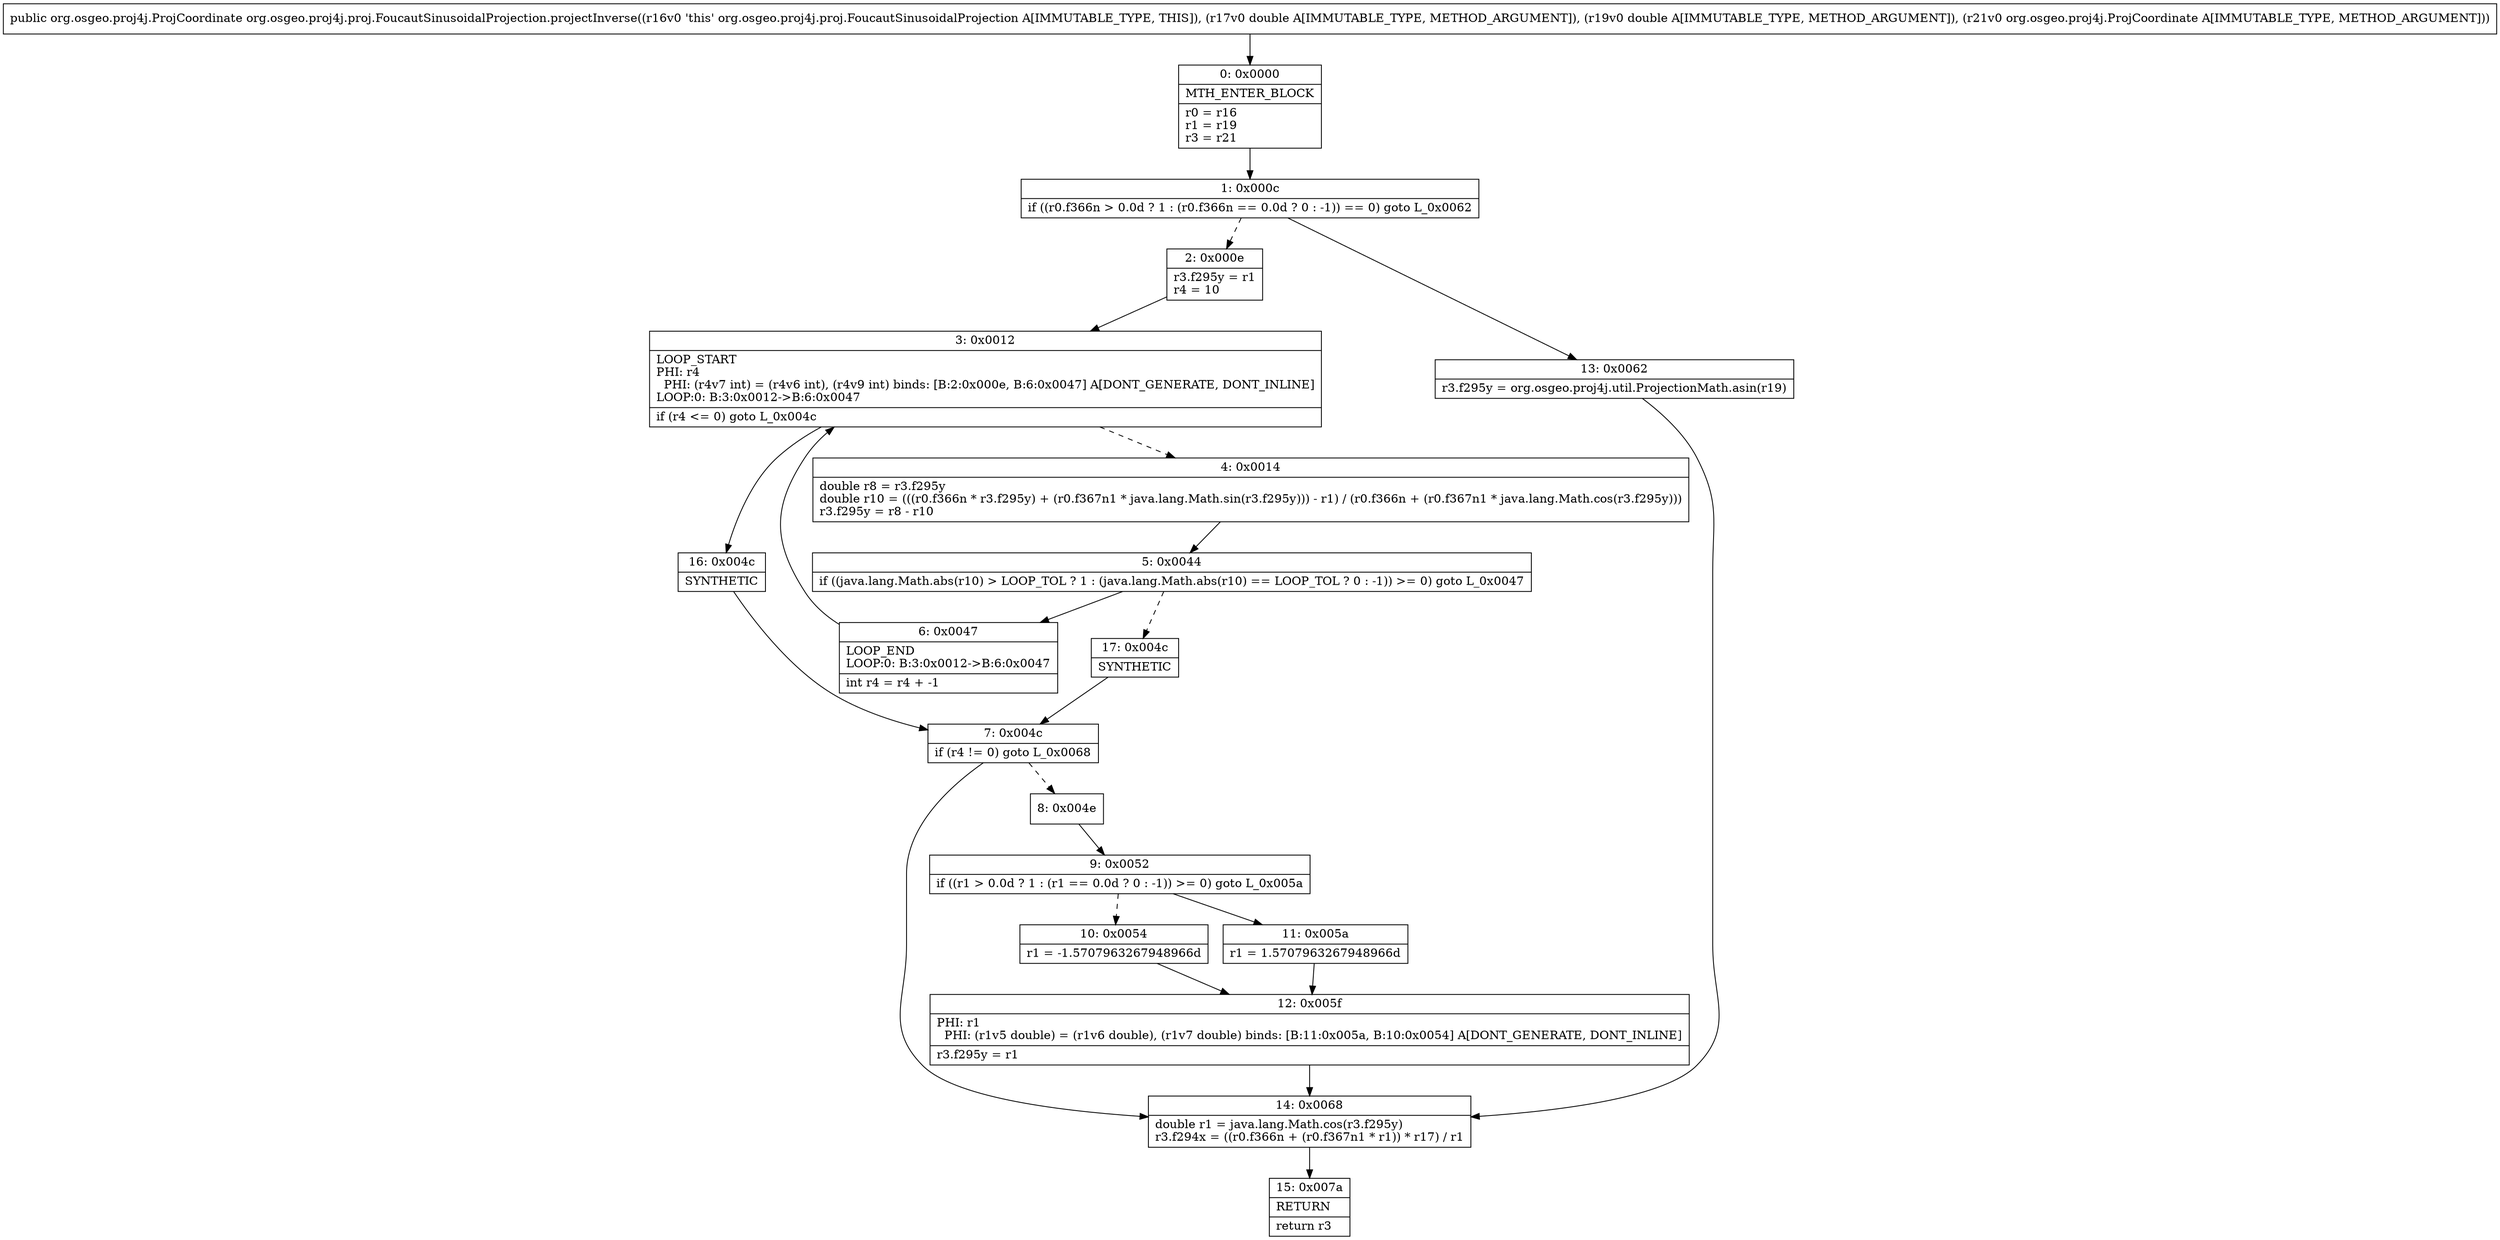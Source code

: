 digraph "CFG fororg.osgeo.proj4j.proj.FoucautSinusoidalProjection.projectInverse(DDLorg\/osgeo\/proj4j\/ProjCoordinate;)Lorg\/osgeo\/proj4j\/ProjCoordinate;" {
Node_0 [shape=record,label="{0\:\ 0x0000|MTH_ENTER_BLOCK\l|r0 = r16\lr1 = r19\lr3 = r21\l}"];
Node_1 [shape=record,label="{1\:\ 0x000c|if ((r0.f366n \> 0.0d ? 1 : (r0.f366n == 0.0d ? 0 : \-1)) == 0) goto L_0x0062\l}"];
Node_2 [shape=record,label="{2\:\ 0x000e|r3.f295y = r1\lr4 = 10\l}"];
Node_3 [shape=record,label="{3\:\ 0x0012|LOOP_START\lPHI: r4 \l  PHI: (r4v7 int) = (r4v6 int), (r4v9 int) binds: [B:2:0x000e, B:6:0x0047] A[DONT_GENERATE, DONT_INLINE]\lLOOP:0: B:3:0x0012\-\>B:6:0x0047\l|if (r4 \<= 0) goto L_0x004c\l}"];
Node_4 [shape=record,label="{4\:\ 0x0014|double r8 = r3.f295y\ldouble r10 = (((r0.f366n * r3.f295y) + (r0.f367n1 * java.lang.Math.sin(r3.f295y))) \- r1) \/ (r0.f366n + (r0.f367n1 * java.lang.Math.cos(r3.f295y)))\lr3.f295y = r8 \- r10\l}"];
Node_5 [shape=record,label="{5\:\ 0x0044|if ((java.lang.Math.abs(r10) \> LOOP_TOL ? 1 : (java.lang.Math.abs(r10) == LOOP_TOL ? 0 : \-1)) \>= 0) goto L_0x0047\l}"];
Node_6 [shape=record,label="{6\:\ 0x0047|LOOP_END\lLOOP:0: B:3:0x0012\-\>B:6:0x0047\l|int r4 = r4 + \-1\l}"];
Node_7 [shape=record,label="{7\:\ 0x004c|if (r4 != 0) goto L_0x0068\l}"];
Node_8 [shape=record,label="{8\:\ 0x004e}"];
Node_9 [shape=record,label="{9\:\ 0x0052|if ((r1 \> 0.0d ? 1 : (r1 == 0.0d ? 0 : \-1)) \>= 0) goto L_0x005a\l}"];
Node_10 [shape=record,label="{10\:\ 0x0054|r1 = \-1.5707963267948966d\l}"];
Node_11 [shape=record,label="{11\:\ 0x005a|r1 = 1.5707963267948966d\l}"];
Node_12 [shape=record,label="{12\:\ 0x005f|PHI: r1 \l  PHI: (r1v5 double) = (r1v6 double), (r1v7 double) binds: [B:11:0x005a, B:10:0x0054] A[DONT_GENERATE, DONT_INLINE]\l|r3.f295y = r1\l}"];
Node_13 [shape=record,label="{13\:\ 0x0062|r3.f295y = org.osgeo.proj4j.util.ProjectionMath.asin(r19)\l}"];
Node_14 [shape=record,label="{14\:\ 0x0068|double r1 = java.lang.Math.cos(r3.f295y)\lr3.f294x = ((r0.f366n + (r0.f367n1 * r1)) * r17) \/ r1\l}"];
Node_15 [shape=record,label="{15\:\ 0x007a|RETURN\l|return r3\l}"];
Node_16 [shape=record,label="{16\:\ 0x004c|SYNTHETIC\l}"];
Node_17 [shape=record,label="{17\:\ 0x004c|SYNTHETIC\l}"];
MethodNode[shape=record,label="{public org.osgeo.proj4j.ProjCoordinate org.osgeo.proj4j.proj.FoucautSinusoidalProjection.projectInverse((r16v0 'this' org.osgeo.proj4j.proj.FoucautSinusoidalProjection A[IMMUTABLE_TYPE, THIS]), (r17v0 double A[IMMUTABLE_TYPE, METHOD_ARGUMENT]), (r19v0 double A[IMMUTABLE_TYPE, METHOD_ARGUMENT]), (r21v0 org.osgeo.proj4j.ProjCoordinate A[IMMUTABLE_TYPE, METHOD_ARGUMENT])) }"];
MethodNode -> Node_0;
Node_0 -> Node_1;
Node_1 -> Node_2[style=dashed];
Node_1 -> Node_13;
Node_2 -> Node_3;
Node_3 -> Node_4[style=dashed];
Node_3 -> Node_16;
Node_4 -> Node_5;
Node_5 -> Node_6;
Node_5 -> Node_17[style=dashed];
Node_6 -> Node_3;
Node_7 -> Node_8[style=dashed];
Node_7 -> Node_14;
Node_8 -> Node_9;
Node_9 -> Node_10[style=dashed];
Node_9 -> Node_11;
Node_10 -> Node_12;
Node_11 -> Node_12;
Node_12 -> Node_14;
Node_13 -> Node_14;
Node_14 -> Node_15;
Node_16 -> Node_7;
Node_17 -> Node_7;
}

